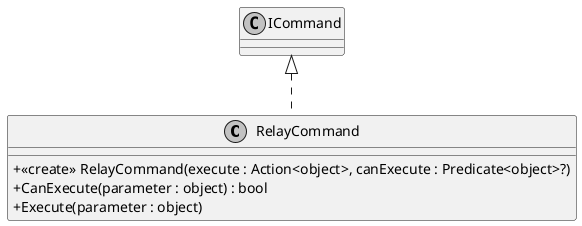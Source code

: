 @startuml
skinparam monochrome true
skinparam classAttributeIconSize 0
!startsub default
class RelayCommand {
    + <<create>> RelayCommand(execute : Action<object>, canExecute : Predicate<object>?)
    + CanExecute(parameter : object) : bool
    + Execute(parameter : object)
}
!endsub
RelayCommand .UP.|> ICommand
@enduml
